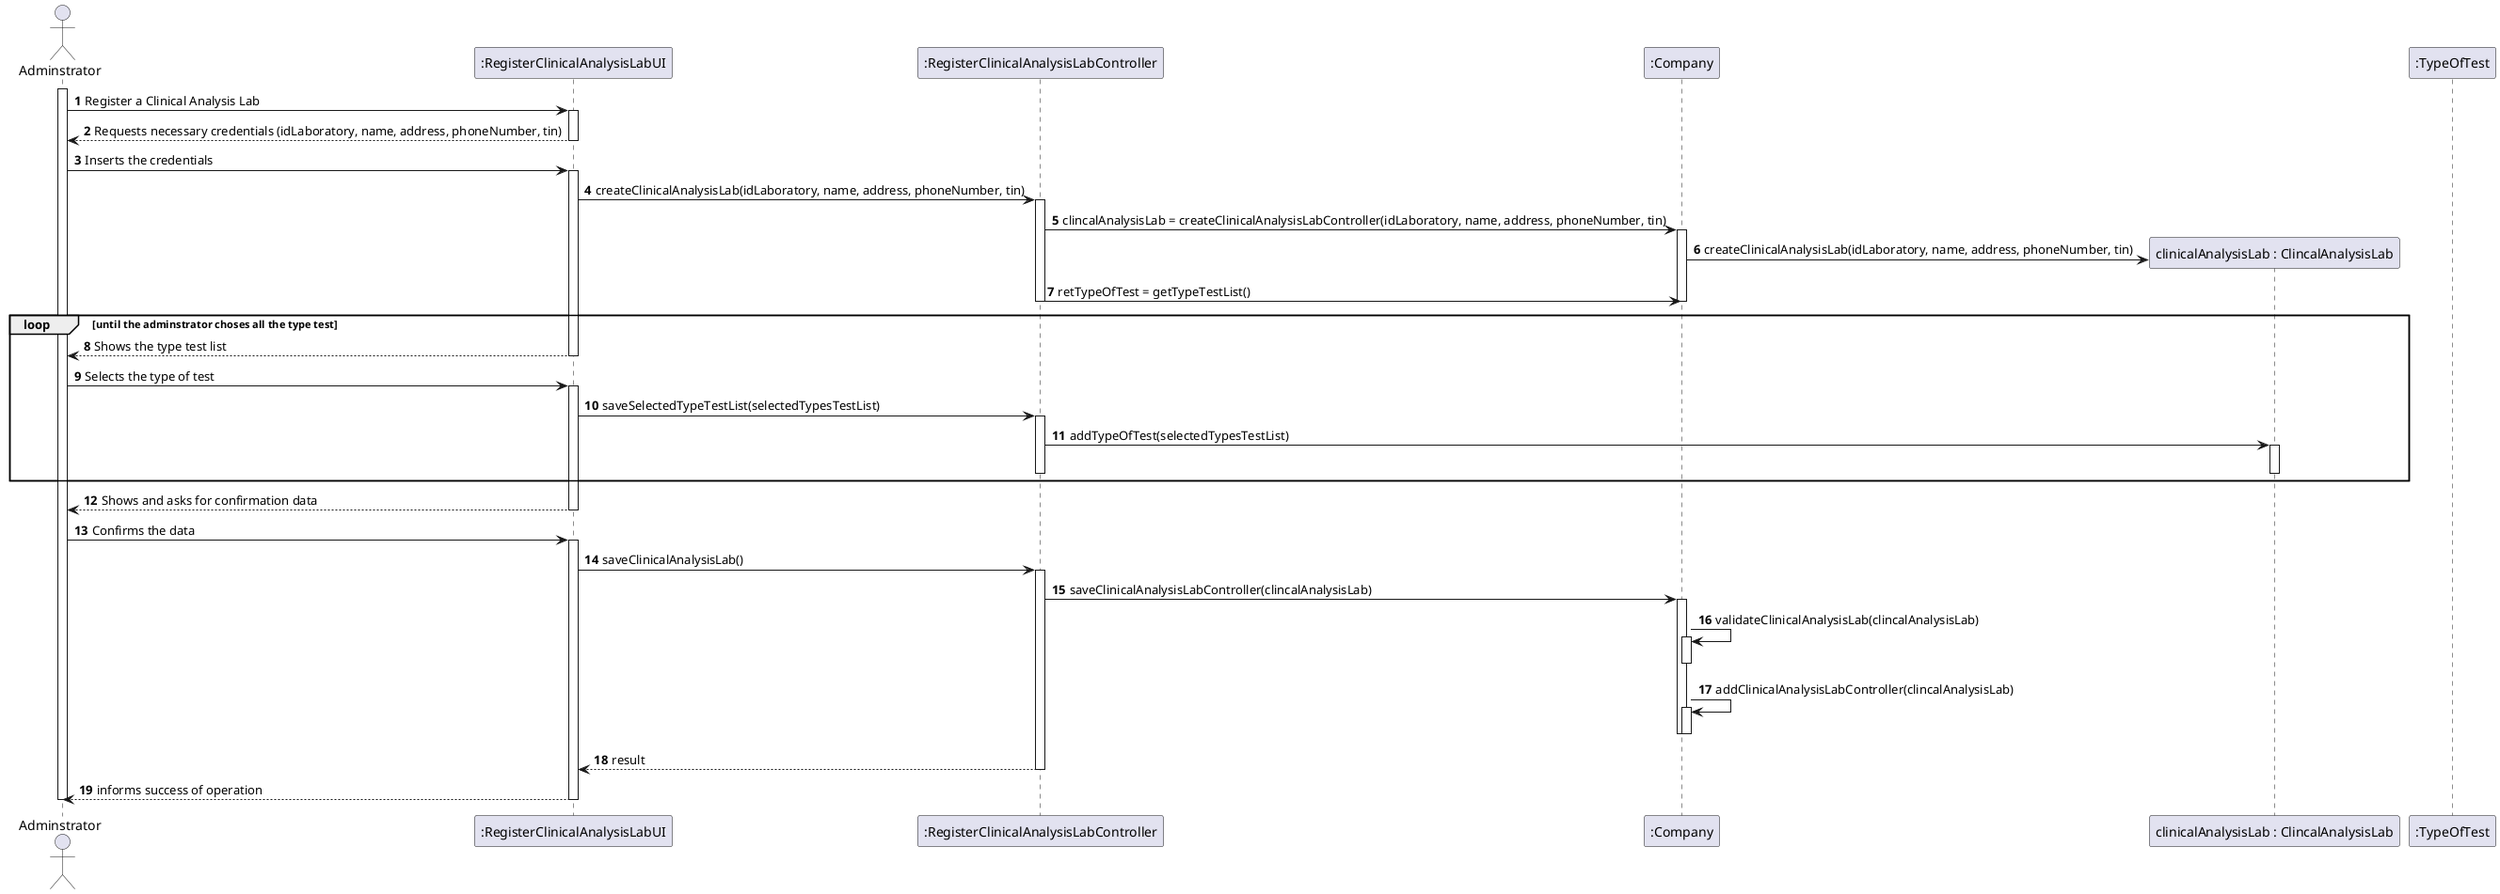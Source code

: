 @startuml
autonumber
'hide footbox
actor "Adminstrator" as ADMIN

participant ":RegisterClinicalAnalysisLabUI" as UI
participant ":RegisterClinicalAnalysisLabController" AS CTRL
participant ":Company" as CMP
participant "clinicalAnalysisLab : ClincalAnalysisLab" as CAL
participant ":TypeOfTest" as TOTEST

activate ADMIN
ADMIN -> UI : Register a Clinical Analysis Lab
activate UI
    UI --> ADMIN : Requests necessary credentials (idLaboratory, name, address, phoneNumber, tin)
deactivate UI

ADMIN -> UI : Inserts the credentials
activate UI
    UI -> CTRL : createClinicalAnalysisLab(idLaboratory, name, address, phoneNumber, tin)
    activate CTRL

        CTRL -> CMP: clincalAnalysisLab = createClinicalAnalysisLabController(idLaboratory, name, address, phoneNumber, tin)
        activate CMP
    
    
    CMP -> CAL**: createClinicalAnalysisLab(idLaboratory, name, address, phoneNumber, tin)

     CTRL -> CMP : retTypeOfTest = getTypeTestList()
     deactivate CMP
     deactivate CTRL
     deactivate CTRL
     loop until the adminstrator choses all the type test
    UI --> ADMIN : Shows the type test list
deactivate UI


ADMIN -> UI : Selects the type of test
activate UI
    UI -> CTRL : saveSelectedTypeTestList(selectedTypesTestList)
    activate CTRL
    CTRL -> CAL : addTypeOfTest(selectedTypesTestList)
    activate CAL
    deactivate CAL
    deactivate CTRL
    end
    UI --> ADMIN : Shows and asks for confirmation data
deactivate UI


ADMIN -> UI : Confirms the data
activate UI
    UI -> CTRL : saveClinicalAnalysisLab()
    activate CTRL
        CTRL -> CMP : saveClinicalAnalysisLabController(clincalAnalysisLab)
    activate CMP
        CMP -> CMP : validateClinicalAnalysisLab(clincalAnalysisLab)
    activate CMP
    deactivate CMP
        CMP -> CMP : addClinicalAnalysisLabController(clincalAnalysisLab)
    activate CMP
    deactivate CMP
    deactivate CMP
    CTRL --> UI : result
    deactivate CTRL
    UI --> ADMIN : informs success of operation
deactivate UI
deactivate ADMIN

@enduml
